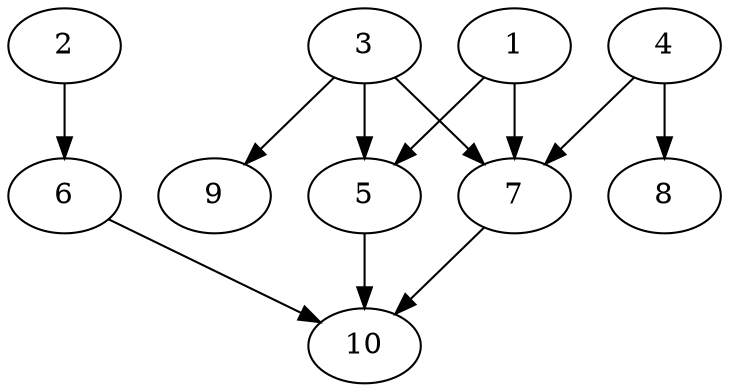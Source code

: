 // DAG automatically generated by daggen at Thu Oct  3 13:58:05 2019
// ./daggen --dot -n 10 --ccr 0.5 --fat 0.7 --regular 0.9 --density 0.6 --mindata 5242880 --maxdata 52428800 
digraph G {
  1 [size="99301376", alpha="0.10", expect_size="49650688"] 
  1 -> 5 [size ="49650688"]
  1 -> 7 [size ="49650688"]
  2 [size="47028224", alpha="0.11", expect_size="23514112"] 
  2 -> 6 [size ="23514112"]
  3 [size="25931776", alpha="0.03", expect_size="12965888"] 
  3 -> 5 [size ="12965888"]
  3 -> 7 [size ="12965888"]
  3 -> 9 [size ="12965888"]
  4 [size="41435136", alpha="0.09", expect_size="20717568"] 
  4 -> 7 [size ="20717568"]
  4 -> 8 [size ="20717568"]
  5 [size="57688064", alpha="0.17", expect_size="28844032"] 
  5 -> 10 [size ="28844032"]
  6 [size="84969472", alpha="0.04", expect_size="42484736"] 
  6 -> 10 [size ="42484736"]
  7 [size="66625536", alpha="0.02", expect_size="33312768"] 
  7 -> 10 [size ="33312768"]
  8 [size="62627840", alpha="0.17", expect_size="31313920"] 
  9 [size="74663936", alpha="0.19", expect_size="37331968"] 
  10 [size="45602816", alpha="0.11", expect_size="22801408"] 
}
